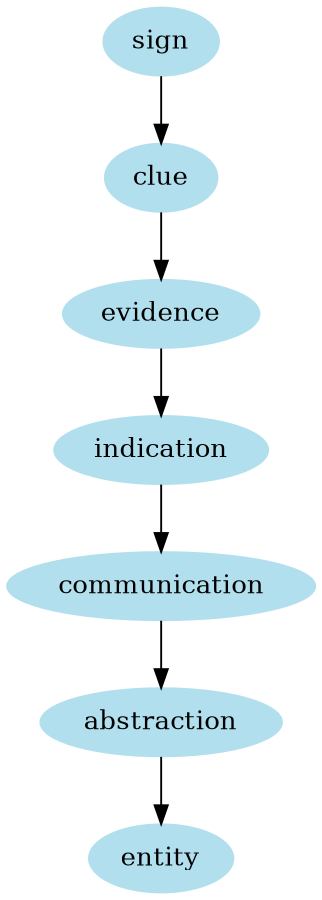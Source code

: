digraph unix {
	node [color=lightblue2 style=filled]
	size="6,6"
	sign -> clue
	clue -> evidence
	evidence -> indication
	indication -> communication
	communication -> abstraction
	abstraction -> entity
}
